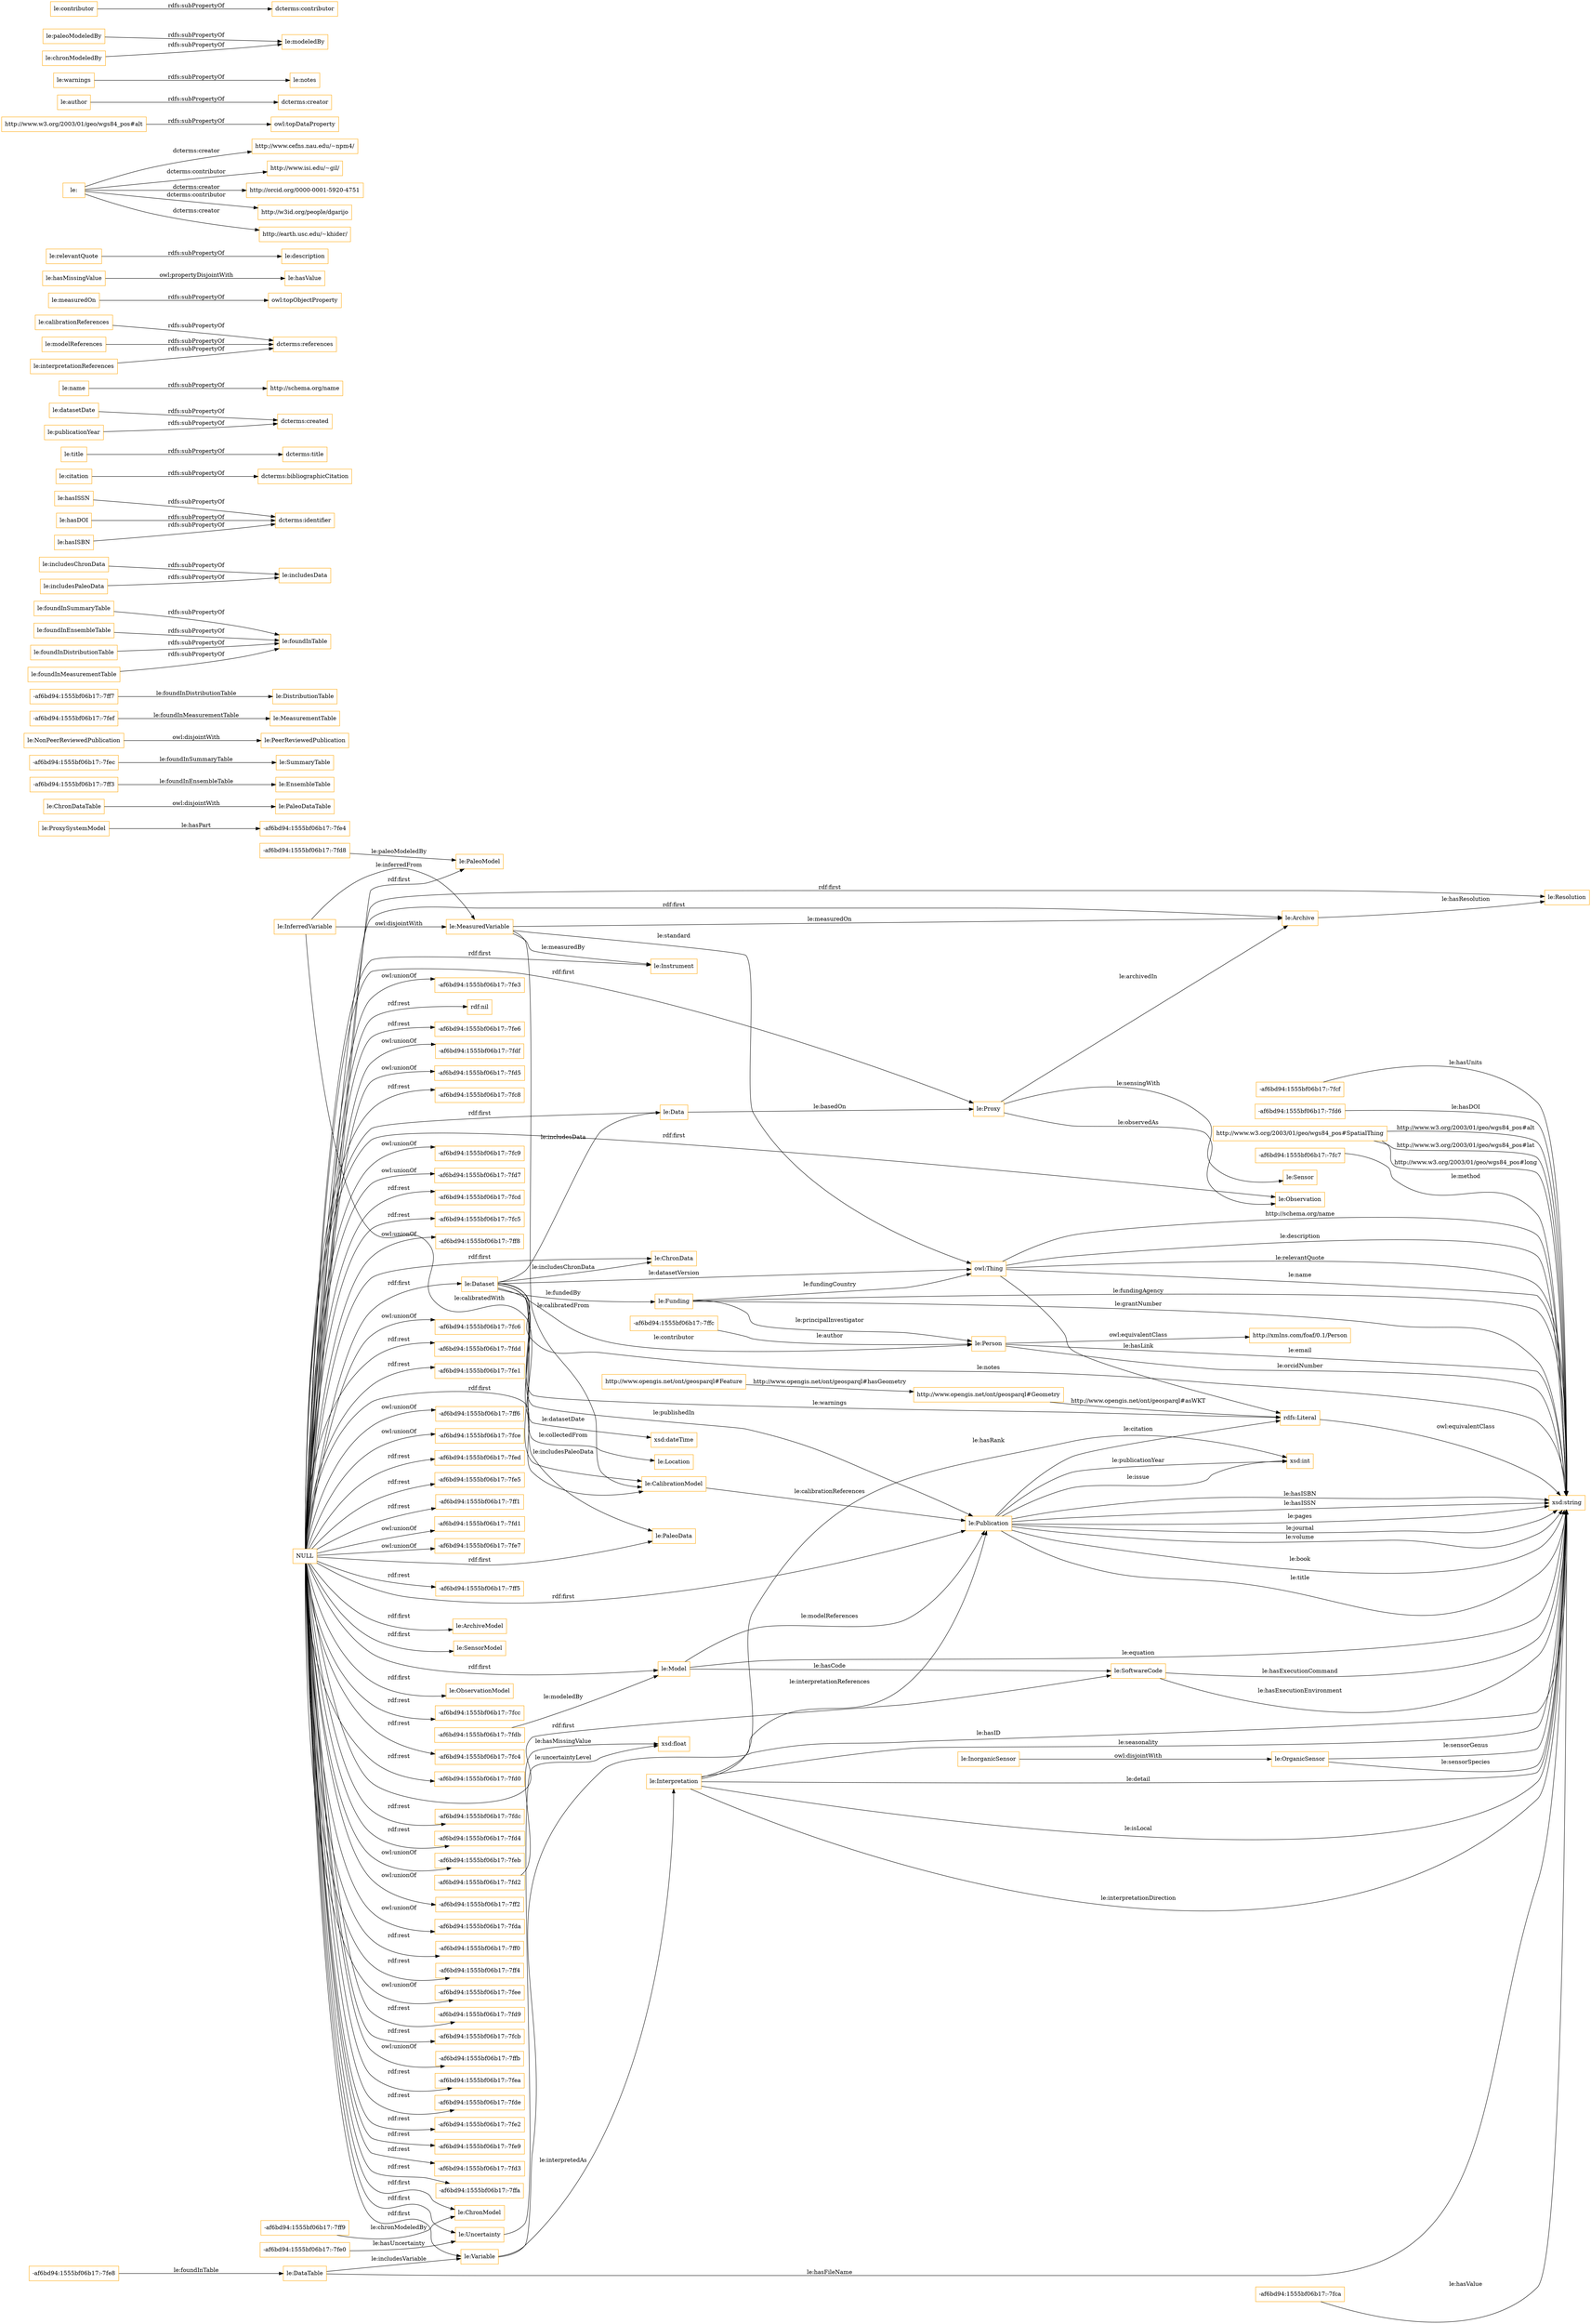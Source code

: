 digraph ar2dtool_diagram { 
rankdir=LR;
size="1501"
node [shape = rectangle, color="orange"]; "le:OrganicSensor" "-af6bd94:1555bf06b17:-7ffc" "le:Publication" "-af6bd94:1555bf06b17:-7fe4" "le:PaleoModel" "le:PaleoDataTable" "le:Instrument" "le:EnsembleTable" "le:Location" "le:ProxySystemModel" "le:InorganicSensor" "-af6bd94:1555bf06b17:-7fd2" "le:PaleoData" "le:DataTable" "le:Funding" "le:Resolution" "-af6bd94:1555bf06b17:-7fca" "-af6bd94:1555bf06b17:-7ff9" "-af6bd94:1555bf06b17:-7fcf" "le:ChronDataTable" "-af6bd94:1555bf06b17:-7fe8" "-af6bd94:1555bf06b17:-7fd8" "http://xmlns.com/foaf/0.1/Person" "-af6bd94:1555bf06b17:-7ff3" "-af6bd94:1555bf06b17:-7fec" "le:PeerReviewedPublication" "le:ChronData" "le:MeasuredVariable" "-af6bd94:1555bf06b17:-7fdb" "http://www.opengis.net/ont/geosparql#Geometry" "le:ArchiveModel" "-af6bd94:1555bf06b17:-7fd6" "le:Uncertainty" "le:SoftwareCode" "http://www.w3.org/2003/01/geo/wgs84_pos#SpatialThing" "le:Interpretation" "le:MeasurementTable" "le:SensorModel" "-af6bd94:1555bf06b17:-7fe0" "le:SummaryTable" "le:Data" "le:Proxy" "le:DistributionTable" "le:Variable" "le:Model" "le:ObservationModel" "le:CalibrationModel" "-af6bd94:1555bf06b17:-7ff7" "http://www.opengis.net/ont/geosparql#Feature" "le:Dataset" "le:Archive" "le:Sensor" "le:Person" "-af6bd94:1555bf06b17:-7fc7" "le:InferredVariable" "le:NonPeerReviewedPublication" "le:ChronModel" "-af6bd94:1555bf06b17:-7fef" "le:Observation" ; /*classes style*/
	"le:foundInSummaryTable" -> "le:foundInTable" [ label = "rdfs:subPropertyOf" ];
	"le:includesChronData" -> "le:includesData" [ label = "rdfs:subPropertyOf" ];
	"le:foundInEnsembleTable" -> "le:foundInTable" [ label = "rdfs:subPropertyOf" ];
	"le:hasISSN" -> "dcterms:identifier" [ label = "rdfs:subPropertyOf" ];
	"le:InorganicSensor" -> "le:OrganicSensor" [ label = "owl:disjointWith" ];
	"le:foundInDistributionTable" -> "le:foundInTable" [ label = "rdfs:subPropertyOf" ];
	"le:foundInMeasurementTable" -> "le:foundInTable" [ label = "rdfs:subPropertyOf" ];
	"le:citation" -> "dcterms:bibliographicCitation" [ label = "rdfs:subPropertyOf" ];
	"le:title" -> "dcterms:title" [ label = "rdfs:subPropertyOf" ];
	"le:datasetDate" -> "dcterms:created" [ label = "rdfs:subPropertyOf" ];
	"le:name" -> "http://schema.org/name" [ label = "rdfs:subPropertyOf" ];
	"le:calibrationReferences" -> "dcterms:references" [ label = "rdfs:subPropertyOf" ];
	"le:hasDOI" -> "dcterms:identifier" [ label = "rdfs:subPropertyOf" ];
	"le:ChronDataTable" -> "le:PaleoDataTable" [ label = "owl:disjointWith" ];
	"NULL" -> "-af6bd94:1555bf06b17:-7fcc" [ label = "rdf:rest" ];
	"NULL" -> "-af6bd94:1555bf06b17:-7fc4" [ label = "rdf:rest" ];
	"NULL" -> "-af6bd94:1555bf06b17:-7fd0" [ label = "rdf:rest" ];
	"NULL" -> "le:Model" [ label = "rdf:first" ];
	"NULL" -> "le:ChronData" [ label = "rdf:first" ];
	"NULL" -> "-af6bd94:1555bf06b17:-7fdc" [ label = "rdf:rest" ];
	"NULL" -> "le:PaleoData" [ label = "rdf:first" ];
	"NULL" -> "-af6bd94:1555bf06b17:-7fd4" [ label = "rdf:rest" ];
	"NULL" -> "-af6bd94:1555bf06b17:-7feb" [ label = "owl:unionOf" ];
	"NULL" -> "-af6bd94:1555bf06b17:-7ff2" [ label = "owl:unionOf" ];
	"NULL" -> "le:Data" [ label = "rdf:first" ];
	"NULL" -> "-af6bd94:1555bf06b17:-7fda" [ label = "owl:unionOf" ];
	"NULL" -> "-af6bd94:1555bf06b17:-7ff0" [ label = "rdf:rest" ];
	"NULL" -> "le:SoftwareCode" [ label = "rdf:first" ];
	"NULL" -> "le:PaleoModel" [ label = "rdf:first" ];
	"NULL" -> "-af6bd94:1555bf06b17:-7ff4" [ label = "rdf:rest" ];
	"NULL" -> "le:CalibrationModel" [ label = "rdf:first" ];
	"NULL" -> "-af6bd94:1555bf06b17:-7fee" [ label = "owl:unionOf" ];
	"NULL" -> "le:ChronModel" [ label = "rdf:first" ];
	"NULL" -> "le:Uncertainty" [ label = "rdf:first" ];
	"NULL" -> "-af6bd94:1555bf06b17:-7fd9" [ label = "rdf:rest" ];
	"NULL" -> "-af6bd94:1555bf06b17:-7fcb" [ label = "rdf:rest" ];
	"NULL" -> "-af6bd94:1555bf06b17:-7ffb" [ label = "owl:unionOf" ];
	"NULL" -> "-af6bd94:1555bf06b17:-7fea" [ label = "rdf:rest" ];
	"NULL" -> "le:Archive" [ label = "rdf:first" ];
	"NULL" -> "-af6bd94:1555bf06b17:-7fde" [ label = "rdf:rest" ];
	"NULL" -> "-af6bd94:1555bf06b17:-7fe2" [ label = "rdf:rest" ];
	"NULL" -> "-af6bd94:1555bf06b17:-7fe9" [ label = "rdf:rest" ];
	"NULL" -> "-af6bd94:1555bf06b17:-7fd3" [ label = "rdf:rest" ];
	"NULL" -> "-af6bd94:1555bf06b17:-7ffa" [ label = "rdf:rest" ];
	"NULL" -> "-af6bd94:1555bf06b17:-7fe3" [ label = "owl:unionOf" ];
	"NULL" -> "rdf:nil" [ label = "rdf:rest" ];
	"NULL" -> "-af6bd94:1555bf06b17:-7fe6" [ label = "rdf:rest" ];
	"NULL" -> "-af6bd94:1555bf06b17:-7fdf" [ label = "owl:unionOf" ];
	"NULL" -> "le:Instrument" [ label = "rdf:first" ];
	"NULL" -> "-af6bd94:1555bf06b17:-7fd5" [ label = "owl:unionOf" ];
	"NULL" -> "le:ArchiveModel" [ label = "rdf:first" ];
	"NULL" -> "le:Proxy" [ label = "rdf:first" ];
	"NULL" -> "le:Resolution" [ label = "rdf:first" ];
	"NULL" -> "-af6bd94:1555bf06b17:-7fc8" [ label = "rdf:rest" ];
	"NULL" -> "-af6bd94:1555bf06b17:-7fc9" [ label = "owl:unionOf" ];
	"NULL" -> "-af6bd94:1555bf06b17:-7fd7" [ label = "owl:unionOf" ];
	"NULL" -> "-af6bd94:1555bf06b17:-7fcd" [ label = "rdf:rest" ];
	"NULL" -> "-af6bd94:1555bf06b17:-7fc5" [ label = "rdf:rest" ];
	"NULL" -> "le:ObservationModel" [ label = "rdf:first" ];
	"NULL" -> "-af6bd94:1555bf06b17:-7ff8" [ label = "owl:unionOf" ];
	"NULL" -> "-af6bd94:1555bf06b17:-7fc6" [ label = "owl:unionOf" ];
	"NULL" -> "le:Variable" [ label = "rdf:first" ];
	"NULL" -> "-af6bd94:1555bf06b17:-7fdd" [ label = "rdf:rest" ];
	"NULL" -> "le:Dataset" [ label = "rdf:first" ];
	"NULL" -> "-af6bd94:1555bf06b17:-7fe1" [ label = "rdf:rest" ];
	"NULL" -> "-af6bd94:1555bf06b17:-7ff6" [ label = "owl:unionOf" ];
	"NULL" -> "le:Observation" [ label = "rdf:first" ];
	"NULL" -> "-af6bd94:1555bf06b17:-7fce" [ label = "owl:unionOf" ];
	"NULL" -> "le:SensorModel" [ label = "rdf:first" ];
	"NULL" -> "-af6bd94:1555bf06b17:-7fed" [ label = "rdf:rest" ];
	"NULL" -> "-af6bd94:1555bf06b17:-7fe5" [ label = "rdf:rest" ];
	"NULL" -> "-af6bd94:1555bf06b17:-7ff1" [ label = "rdf:rest" ];
	"NULL" -> "-af6bd94:1555bf06b17:-7fd1" [ label = "owl:unionOf" ];
	"NULL" -> "-af6bd94:1555bf06b17:-7fe7" [ label = "owl:unionOf" ];
	"NULL" -> "le:Publication" [ label = "rdf:first" ];
	"NULL" -> "-af6bd94:1555bf06b17:-7ff5" [ label = "rdf:rest" ];
	"le:measuredOn" -> "owl:topObjectProperty" [ label = "rdfs:subPropertyOf" ];
	"le:hasMissingValue" -> "le:hasValue" [ label = "owl:propertyDisjointWith" ];
	"le:relevantQuote" -> "le:description" [ label = "rdfs:subPropertyOf" ];
	"le:" -> "http://www.cefns.nau.edu/~npm4/" [ label = "dcterms:creator" ];
	"le:" -> "http://www.isi.edu/~gil/" [ label = "dcterms:contributor" ];
	"le:" -> "http://orcid.org/0000-0001-5920-4751" [ label = "dcterms:creator" ];
	"le:" -> "http://w3id.org/people/dgarijo" [ label = "dcterms:contributor" ];
	"le:" -> "http://earth.usc.edu/~khider/" [ label = "dcterms:creator" ];
	"http://www.w3.org/2003/01/geo/wgs84_pos#alt" -> "owl:topDataProperty" [ label = "rdfs:subPropertyOf" ];
	"le:author" -> "dcterms:creator" [ label = "rdfs:subPropertyOf" ];
	"le:warnings" -> "le:notes" [ label = "rdfs:subPropertyOf" ];
	"le:modelReferences" -> "dcterms:references" [ label = "rdfs:subPropertyOf" ];
	"le:paleoModeledBy" -> "le:modeledBy" [ label = "rdfs:subPropertyOf" ];
	"le:includesPaleoData" -> "le:includesData" [ label = "rdfs:subPropertyOf" ];
	"le:hasISBN" -> "dcterms:identifier" [ label = "rdfs:subPropertyOf" ];
	"le:NonPeerReviewedPublication" -> "le:PeerReviewedPublication" [ label = "owl:disjointWith" ];
	"rdfs:Literal" -> "xsd:string" [ label = "owl:equivalentClass" ];
	"le:publicationYear" -> "dcterms:created" [ label = "rdfs:subPropertyOf" ];
	"le:contributor" -> "dcterms:contributor" [ label = "rdfs:subPropertyOf" ];
	"le:InferredVariable" -> "le:MeasuredVariable" [ label = "owl:disjointWith" ];
	"le:chronModeledBy" -> "le:modeledBy" [ label = "rdfs:subPropertyOf" ];
	"le:interpretationReferences" -> "dcterms:references" [ label = "rdfs:subPropertyOf" ];
	"le:Person" -> "http://xmlns.com/foaf/0.1/Person" [ label = "owl:equivalentClass" ];
	"le:Interpretation" -> "xsd:string" [ label = "le:interpretationDirection" ];
	"-af6bd94:1555bf06b17:-7fd2" -> "xsd:float" [ label = "le:hasMissingValue" ];
	"le:Funding" -> "owl:Thing" [ label = "le:fundingCountry" ];
	"-af6bd94:1555bf06b17:-7fca" -> "xsd:string" [ label = "le:hasValue" ];
	"-af6bd94:1555bf06b17:-7fc7" -> "xsd:string" [ label = "le:method" ];
	"http://www.opengis.net/ont/geosparql#Geometry" -> "rdfs:Literal" [ label = "http://www.opengis.net/ont/geosparql#asWKT" ];
	"le:OrganicSensor" -> "xsd:string" [ label = "le:sensorGenus" ];
	"le:Interpretation" -> "xsd:string" [ label = "le:seasonality" ];
	"le:MeasuredVariable" -> "owl:Thing" [ label = "le:standard" ];
	"le:Dataset" -> "xsd:string" [ label = "le:notes" ];
	"le:Interpretation" -> "le:Publication" [ label = "le:interpretationReferences" ];
	"le:Publication" -> "xsd:string" [ label = "le:hasISSN" ];
	"le:Publication" -> "xsd:int" [ label = "le:publicationYear" ];
	"le:OrganicSensor" -> "xsd:string" [ label = "le:sensorSpecies" ];
	"le:Funding" -> "le:Person" [ label = "le:principalInvestigator" ];
	"le:MeasuredVariable" -> "le:Archive" [ label = "le:measuredOn" ];
	"le:Publication" -> "xsd:string" [ label = "le:pages" ];
	"le:Proxy" -> "le:Observation" [ label = "le:observedAs" ];
	"le:InferredVariable" -> "le:MeasuredVariable" [ label = "le:inferredFrom" ];
	"owl:Thing" -> "xsd:string" [ label = "le:name" ];
	"le:CalibrationModel" -> "le:Publication" [ label = "le:calibrationReferences" ];
	"le:DataTable" -> "le:Variable" [ label = "le:includesVariable" ];
	"le:Publication" -> "rdfs:Literal" [ label = "le:citation" ];
	"le:Dataset" -> "rdfs:Literal" [ label = "le:warnings" ];
	"le:Person" -> "xsd:string" [ label = "le:email" ];
	"le:Funding" -> "xsd:string" [ label = "le:fundingAgency" ];
	"le:Model" -> "le:Publication" [ label = "le:modelReferences" ];
	"owl:Thing" -> "rdfs:Literal" [ label = "le:hasLink" ];
	"le:Proxy" -> "le:Archive" [ label = "le:archivedIn" ];
	"le:Dataset" -> "le:Data" [ label = "le:includesData" ];
	"http://www.w3.org/2003/01/geo/wgs84_pos#SpatialThing" -> "xsd:string" [ label = "http://www.w3.org/2003/01/geo/wgs84_pos#lat" ];
	"-af6bd94:1555bf06b17:-7fef" -> "le:MeasurementTable" [ label = "le:foundInMeasurementTable" ];
	"le:Publication" -> "xsd:int" [ label = "le:issue" ];
	"le:InferredVariable" -> "le:CalibrationModel" [ label = "le:calibratedWith" ];
	"le:Publication" -> "xsd:string" [ label = "le:journal" ];
	"le:DataTable" -> "xsd:string" [ label = "le:hasFileName" ];
	"-af6bd94:1555bf06b17:-7fd6" -> "xsd:string" [ label = "le:hasDOI" ];
	"le:Publication" -> "xsd:string" [ label = "le:volume" ];
	"le:Dataset" -> "le:Funding" [ label = "le:fundedBy" ];
	"le:Variable" -> "xsd:string" [ label = "le:hasID" ];
	"le:Publication" -> "xsd:string" [ label = "le:book" ];
	"-af6bd94:1555bf06b17:-7ff9" -> "le:ChronModel" [ label = "le:chronModeledBy" ];
	"owl:Thing" -> "xsd:string" [ label = "http://schema.org/name" ];
	"le:Dataset" -> "le:ChronData" [ label = "le:includesChronData" ];
	"http://www.opengis.net/ont/geosparql#Feature" -> "http://www.opengis.net/ont/geosparql#Geometry" [ label = "http://www.opengis.net/ont/geosparql#hasGeometry" ];
	"-af6bd94:1555bf06b17:-7fe0" -> "le:Uncertainty" [ label = "le:hasUncertainty" ];
	"-af6bd94:1555bf06b17:-7fdb" -> "le:Model" [ label = "le:modeledBy" ];
	"le:Publication" -> "xsd:string" [ label = "le:title" ];
	"owl:Thing" -> "xsd:string" [ label = "le:description" ];
	"-af6bd94:1555bf06b17:-7fcf" -> "xsd:string" [ label = "le:hasUnits" ];
	"http://www.w3.org/2003/01/geo/wgs84_pos#SpatialThing" -> "xsd:string" [ label = "http://www.w3.org/2003/01/geo/wgs84_pos#long" ];
	"le:SoftwareCode" -> "xsd:string" [ label = "le:hasExecutionEnvironment" ];
	"http://www.w3.org/2003/01/geo/wgs84_pos#SpatialThing" -> "xsd:string" [ label = "http://www.w3.org/2003/01/geo/wgs84_pos#alt" ];
	"le:Variable" -> "le:Interpretation" [ label = "le:interpretedAs" ];
	"le:Dataset" -> "le:Publication" [ label = "le:publishedIn" ];
	"le:Person" -> "xsd:string" [ label = "le:orcidNumber" ];
	"-af6bd94:1555bf06b17:-7fe8" -> "le:DataTable" [ label = "le:foundInTable" ];
	"le:MeasuredVariable" -> "le:Instrument" [ label = "le:measuredBy" ];
	"le:Dataset" -> "le:Location" [ label = "le:collectedFrom" ];
	"owl:Thing" -> "xsd:string" [ label = "le:relevantQuote" ];
	"le:SoftwareCode" -> "xsd:string" [ label = "le:hasExecutionCommand" ];
	"-af6bd94:1555bf06b17:-7fec" -> "le:SummaryTable" [ label = "le:foundInSummaryTable" ];
	"le:Interpretation" -> "xsd:string" [ label = "le:detail" ];
	"le:Dataset" -> "le:Person" [ label = "le:contributor" ];
	"le:Interpretation" -> "xsd:int" [ label = "le:hasRank" ];
	"le:Proxy" -> "le:Sensor" [ label = "le:sensingWith" ];
	"le:Dataset" -> "owl:Thing" [ label = "le:datasetVersion" ];
	"le:Data" -> "le:Proxy" [ label = "le:basedOn" ];
	"le:Publication" -> "xsd:string" [ label = "le:hasISBN" ];
	"-af6bd94:1555bf06b17:-7ff7" -> "le:DistributionTable" [ label = "le:foundInDistributionTable" ];
	"le:ProxySystemModel" -> "-af6bd94:1555bf06b17:-7fe4" [ label = "le:hasPart" ];
	"le:Interpretation" -> "xsd:string" [ label = "le:isLocal" ];
	"le:Archive" -> "le:Resolution" [ label = "le:hasResolution" ];
	"le:Funding" -> "xsd:string" [ label = "le:grantNumber" ];
	"le:Uncertainty" -> "xsd:float" [ label = "le:uncertaintyLevel" ];
	"-af6bd94:1555bf06b17:-7ffc" -> "le:Person" [ label = "le:author" ];
	"-af6bd94:1555bf06b17:-7ff3" -> "le:EnsembleTable" [ label = "le:foundInEnsembleTable" ];
	"le:Model" -> "xsd:string" [ label = "le:equation" ];
	"-af6bd94:1555bf06b17:-7fd8" -> "le:PaleoModel" [ label = "le:paleoModeledBy" ];
	"le:MeasuredVariable" -> "le:CalibrationModel" [ label = "le:calibratedFrom" ];
	"le:Dataset" -> "le:PaleoData" [ label = "le:includesPaleoData" ];
	"le:Model" -> "le:SoftwareCode" [ label = "le:hasCode" ];
	"le:Dataset" -> "xsd:dateTime" [ label = "le:datasetDate" ];

}
